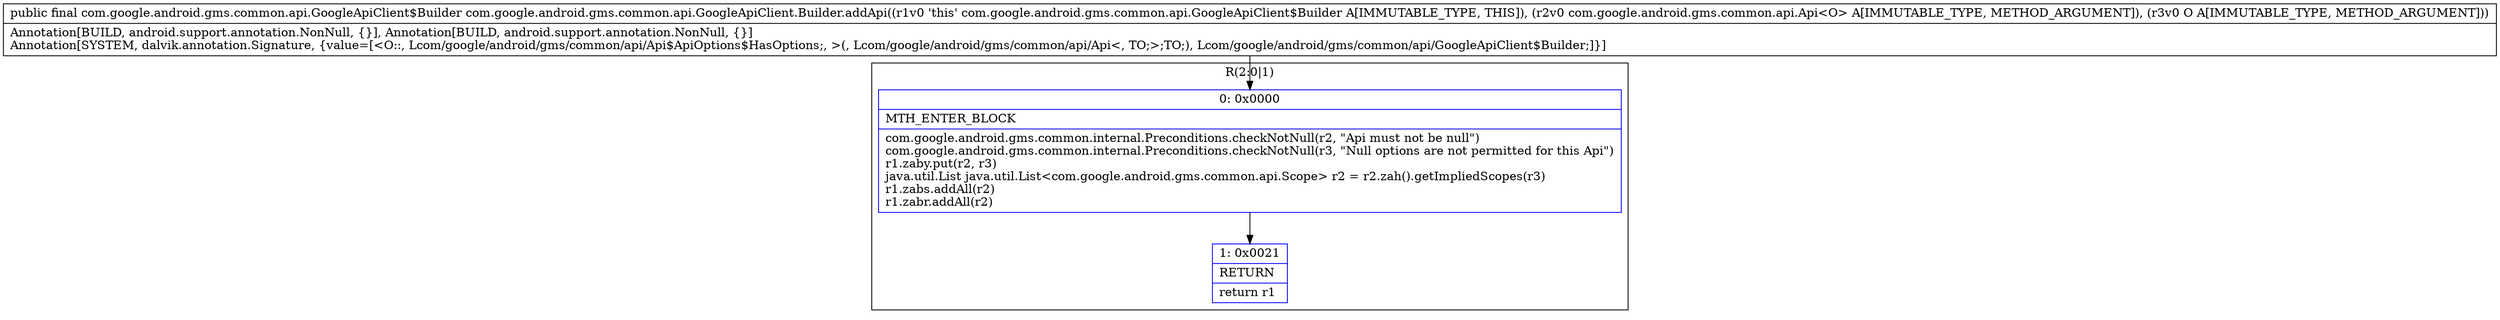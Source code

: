 digraph "CFG forcom.google.android.gms.common.api.GoogleApiClient.Builder.addApi(Lcom\/google\/android\/gms\/common\/api\/Api;Lcom\/google\/android\/gms\/common\/api\/Api$ApiOptions$HasOptions;)Lcom\/google\/android\/gms\/common\/api\/GoogleApiClient$Builder;" {
subgraph cluster_Region_150308857 {
label = "R(2:0|1)";
node [shape=record,color=blue];
Node_0 [shape=record,label="{0\:\ 0x0000|MTH_ENTER_BLOCK\l|com.google.android.gms.common.internal.Preconditions.checkNotNull(r2, \"Api must not be null\")\lcom.google.android.gms.common.internal.Preconditions.checkNotNull(r3, \"Null options are not permitted for this Api\")\lr1.zaby.put(r2, r3)\ljava.util.List java.util.List\<com.google.android.gms.common.api.Scope\> r2 = r2.zah().getImpliedScopes(r3)\lr1.zabs.addAll(r2)\lr1.zabr.addAll(r2)\l}"];
Node_1 [shape=record,label="{1\:\ 0x0021|RETURN\l|return r1\l}"];
}
MethodNode[shape=record,label="{public final com.google.android.gms.common.api.GoogleApiClient$Builder com.google.android.gms.common.api.GoogleApiClient.Builder.addApi((r1v0 'this' com.google.android.gms.common.api.GoogleApiClient$Builder A[IMMUTABLE_TYPE, THIS]), (r2v0 com.google.android.gms.common.api.Api\<O\> A[IMMUTABLE_TYPE, METHOD_ARGUMENT]), (r3v0 O A[IMMUTABLE_TYPE, METHOD_ARGUMENT]))  | Annotation[BUILD, android.support.annotation.NonNull, \{\}], Annotation[BUILD, android.support.annotation.NonNull, \{\}]\lAnnotation[SYSTEM, dalvik.annotation.Signature, \{value=[\<O::, Lcom\/google\/android\/gms\/common\/api\/Api$ApiOptions$HasOptions;, \>(, Lcom\/google\/android\/gms\/common\/api\/Api\<, TO;\>;TO;), Lcom\/google\/android\/gms\/common\/api\/GoogleApiClient$Builder;]\}]\l}"];
MethodNode -> Node_0;
Node_0 -> Node_1;
}

